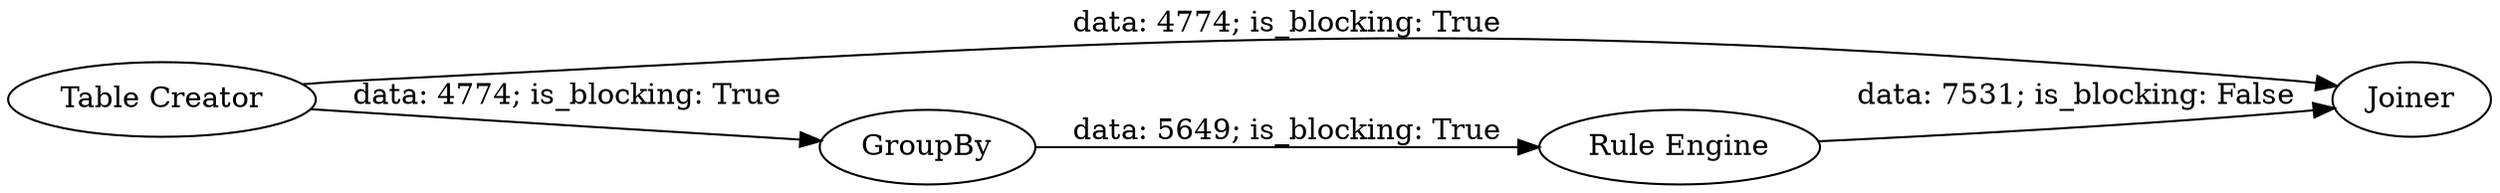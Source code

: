 digraph {
	"2043861023920239938_274" [label="Rule Engine"]
	"2043861023920239938_272" [label="Table Creator"]
	"2043861023920239938_275" [label=Joiner]
	"2043861023920239938_273" [label=GroupBy]
	"2043861023920239938_272" -> "2043861023920239938_275" [label="data: 4774; is_blocking: True"]
	"2043861023920239938_272" -> "2043861023920239938_273" [label="data: 4774; is_blocking: True"]
	"2043861023920239938_273" -> "2043861023920239938_274" [label="data: 5649; is_blocking: True"]
	"2043861023920239938_274" -> "2043861023920239938_275" [label="data: 7531; is_blocking: False"]
	rankdir=LR
}

